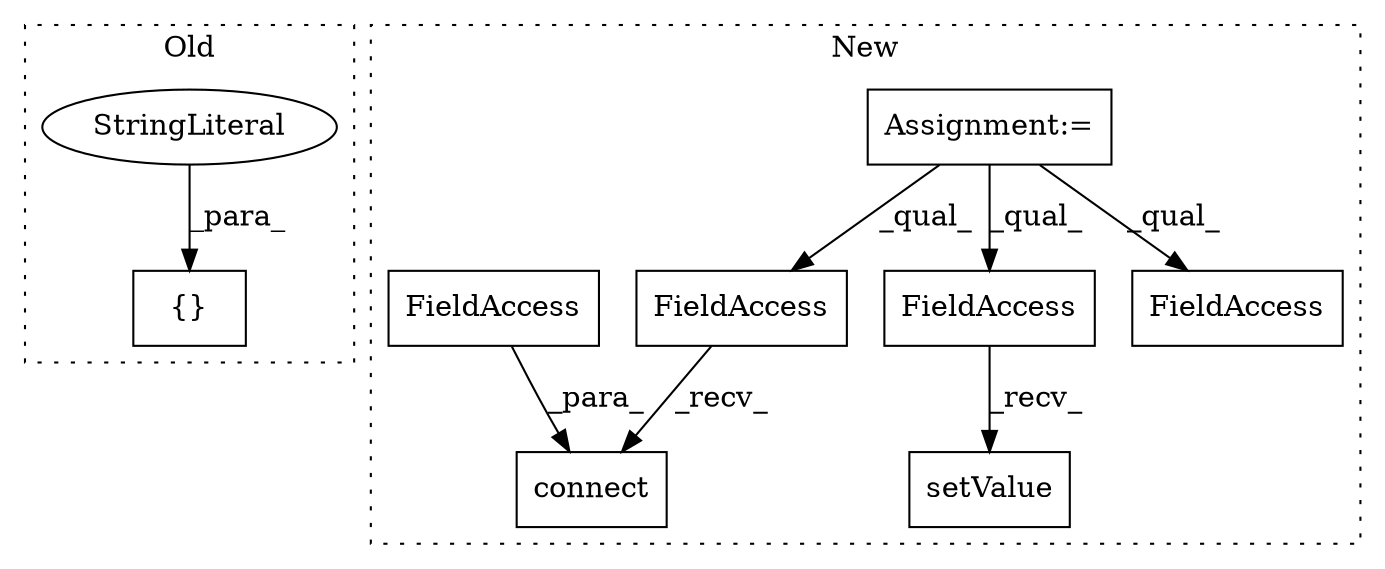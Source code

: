 digraph G {
subgraph cluster0 {
1 [label="{}" a="4" s="1305,1318" l="1,1" shape="box"];
4 [label="StringLiteral" a="45" s="1306" l="12" shape="ellipse"];
label = "Old";
style="dotted";
}
subgraph cluster1 {
2 [label="setValue" a="32" s="2147,2159" l="9,1" shape="box"];
3 [label="FieldAccess" a="22" s="2114" l="32" shape="box"];
5 [label="Assignment:=" a="7" s="1954" l="1" shape="box"];
6 [label="FieldAccess" a="22" s="2041" l="29" shape="box"];
7 [label="FieldAccess" a="22" s="1986" l="28" shape="box"];
8 [label="connect" a="32" s="2071,2107" l="8,1" shape="box"];
9 [label="FieldAccess" a="22" s="2079" l="28" shape="box"];
label = "New";
style="dotted";
}
3 -> 2 [label="_recv_"];
4 -> 1 [label="_para_"];
5 -> 6 [label="_qual_"];
5 -> 3 [label="_qual_"];
5 -> 7 [label="_qual_"];
6 -> 8 [label="_recv_"];
9 -> 8 [label="_para_"];
}